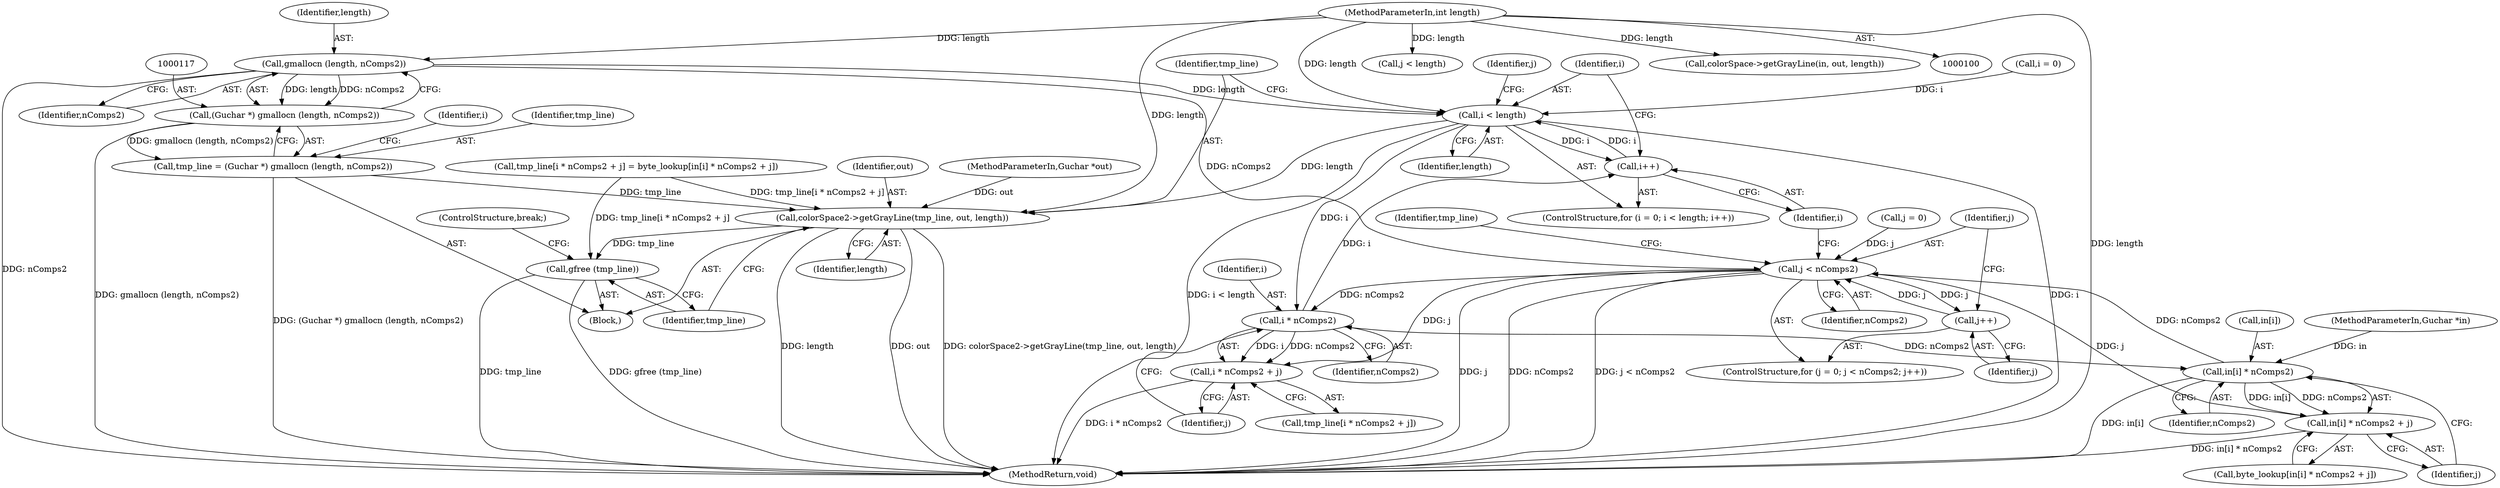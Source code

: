 digraph "0_poppler_7b2d314a61fd0e12f47c62996cb49ec0d1ba747a_5@API" {
"1000118" [label="(Call,gmallocn (length, nComps2))"];
"1000103" [label="(MethodParameterIn,int length)"];
"1000116" [label="(Call,(Guchar *) gmallocn (length, nComps2))"];
"1000114" [label="(Call,tmp_line = (Guchar *) gmallocn (length, nComps2))"];
"1000158" [label="(Call,colorSpace2->getGrayLine(tmp_line, out, length))"];
"1000162" [label="(Call,gfree (tmp_line))"];
"1000125" [label="(Call,i < length)"];
"1000128" [label="(Call,i++)"];
"1000145" [label="(Call,i * nComps2)"];
"1000144" [label="(Call,i * nComps2 + j)"];
"1000152" [label="(Call,in[i] * nComps2)"];
"1000135" [label="(Call,j < nComps2)"];
"1000138" [label="(Call,j++)"];
"1000151" [label="(Call,in[i] * nComps2 + j)"];
"1000157" [label="(Identifier,j)"];
"1000101" [label="(MethodParameterIn,Guchar *in)"];
"1000141" [label="(Call,tmp_line[i * nComps2 + j] = byte_lookup[in[i] * nComps2 + j])"];
"1000162" [label="(Call,gfree (tmp_line))"];
"1000119" [label="(Identifier,length)"];
"1000142" [label="(Call,tmp_line[i * nComps2 + j])"];
"1000138" [label="(Call,j++)"];
"1000153" [label="(Call,in[i])"];
"1000103" [label="(MethodParameterIn,int length)"];
"1000156" [label="(Identifier,nComps2)"];
"1000115" [label="(Identifier,tmp_line)"];
"1000123" [label="(Identifier,i)"];
"1000163" [label="(Identifier,tmp_line)"];
"1000173" [label="(Call,j < length)"];
"1000118" [label="(Call,gmallocn (length, nComps2))"];
"1000136" [label="(Identifier,j)"];
"1000161" [label="(Identifier,length)"];
"1000135" [label="(Call,j < nComps2)"];
"1000129" [label="(Identifier,i)"];
"1000151" [label="(Call,in[i] * nComps2 + j)"];
"1000206" [label="(MethodReturn,void)"];
"1000164" [label="(ControlStructure,break;)"];
"1000147" [label="(Identifier,nComps2)"];
"1000111" [label="(Block,)"];
"1000160" [label="(Identifier,out)"];
"1000131" [label="(ControlStructure,for (j = 0; j < nComps2; j++))"];
"1000133" [label="(Identifier,j)"];
"1000145" [label="(Call,i * nComps2)"];
"1000149" [label="(Call,byte_lookup[in[i] * nComps2 + j])"];
"1000122" [label="(Call,i = 0)"];
"1000128" [label="(Call,i++)"];
"1000152" [label="(Call,in[i] * nComps2)"];
"1000126" [label="(Identifier,i)"];
"1000102" [label="(MethodParameterIn,Guchar *out)"];
"1000201" [label="(Call,colorSpace->getGrayLine(in, out, length))"];
"1000125" [label="(Call,i < length)"];
"1000158" [label="(Call,colorSpace2->getGrayLine(tmp_line, out, length))"];
"1000116" [label="(Call,(Guchar *) gmallocn (length, nComps2))"];
"1000132" [label="(Call,j = 0)"];
"1000120" [label="(Identifier,nComps2)"];
"1000139" [label="(Identifier,j)"];
"1000137" [label="(Identifier,nComps2)"];
"1000127" [label="(Identifier,length)"];
"1000148" [label="(Identifier,j)"];
"1000114" [label="(Call,tmp_line = (Guchar *) gmallocn (length, nComps2))"];
"1000146" [label="(Identifier,i)"];
"1000159" [label="(Identifier,tmp_line)"];
"1000143" [label="(Identifier,tmp_line)"];
"1000121" [label="(ControlStructure,for (i = 0; i < length; i++))"];
"1000144" [label="(Call,i * nComps2 + j)"];
"1000118" -> "1000116"  [label="AST: "];
"1000118" -> "1000120"  [label="CFG: "];
"1000119" -> "1000118"  [label="AST: "];
"1000120" -> "1000118"  [label="AST: "];
"1000116" -> "1000118"  [label="CFG: "];
"1000118" -> "1000206"  [label="DDG: nComps2"];
"1000118" -> "1000116"  [label="DDG: length"];
"1000118" -> "1000116"  [label="DDG: nComps2"];
"1000103" -> "1000118"  [label="DDG: length"];
"1000118" -> "1000125"  [label="DDG: length"];
"1000118" -> "1000135"  [label="DDG: nComps2"];
"1000103" -> "1000100"  [label="AST: "];
"1000103" -> "1000206"  [label="DDG: length"];
"1000103" -> "1000125"  [label="DDG: length"];
"1000103" -> "1000158"  [label="DDG: length"];
"1000103" -> "1000173"  [label="DDG: length"];
"1000103" -> "1000201"  [label="DDG: length"];
"1000116" -> "1000114"  [label="AST: "];
"1000117" -> "1000116"  [label="AST: "];
"1000114" -> "1000116"  [label="CFG: "];
"1000116" -> "1000206"  [label="DDG: gmallocn (length, nComps2)"];
"1000116" -> "1000114"  [label="DDG: gmallocn (length, nComps2)"];
"1000114" -> "1000111"  [label="AST: "];
"1000115" -> "1000114"  [label="AST: "];
"1000123" -> "1000114"  [label="CFG: "];
"1000114" -> "1000206"  [label="DDG: (Guchar *) gmallocn (length, nComps2)"];
"1000114" -> "1000158"  [label="DDG: tmp_line"];
"1000158" -> "1000111"  [label="AST: "];
"1000158" -> "1000161"  [label="CFG: "];
"1000159" -> "1000158"  [label="AST: "];
"1000160" -> "1000158"  [label="AST: "];
"1000161" -> "1000158"  [label="AST: "];
"1000163" -> "1000158"  [label="CFG: "];
"1000158" -> "1000206"  [label="DDG: out"];
"1000158" -> "1000206"  [label="DDG: colorSpace2->getGrayLine(tmp_line, out, length)"];
"1000158" -> "1000206"  [label="DDG: length"];
"1000141" -> "1000158"  [label="DDG: tmp_line[i * nComps2 + j]"];
"1000102" -> "1000158"  [label="DDG: out"];
"1000125" -> "1000158"  [label="DDG: length"];
"1000158" -> "1000162"  [label="DDG: tmp_line"];
"1000162" -> "1000111"  [label="AST: "];
"1000162" -> "1000163"  [label="CFG: "];
"1000163" -> "1000162"  [label="AST: "];
"1000164" -> "1000162"  [label="CFG: "];
"1000162" -> "1000206"  [label="DDG: tmp_line"];
"1000162" -> "1000206"  [label="DDG: gfree (tmp_line)"];
"1000141" -> "1000162"  [label="DDG: tmp_line[i * nComps2 + j]"];
"1000125" -> "1000121"  [label="AST: "];
"1000125" -> "1000127"  [label="CFG: "];
"1000126" -> "1000125"  [label="AST: "];
"1000127" -> "1000125"  [label="AST: "];
"1000133" -> "1000125"  [label="CFG: "];
"1000159" -> "1000125"  [label="CFG: "];
"1000125" -> "1000206"  [label="DDG: i"];
"1000125" -> "1000206"  [label="DDG: i < length"];
"1000122" -> "1000125"  [label="DDG: i"];
"1000128" -> "1000125"  [label="DDG: i"];
"1000125" -> "1000128"  [label="DDG: i"];
"1000125" -> "1000145"  [label="DDG: i"];
"1000128" -> "1000121"  [label="AST: "];
"1000128" -> "1000129"  [label="CFG: "];
"1000129" -> "1000128"  [label="AST: "];
"1000126" -> "1000128"  [label="CFG: "];
"1000145" -> "1000128"  [label="DDG: i"];
"1000145" -> "1000144"  [label="AST: "];
"1000145" -> "1000147"  [label="CFG: "];
"1000146" -> "1000145"  [label="AST: "];
"1000147" -> "1000145"  [label="AST: "];
"1000148" -> "1000145"  [label="CFG: "];
"1000145" -> "1000144"  [label="DDG: i"];
"1000145" -> "1000144"  [label="DDG: nComps2"];
"1000135" -> "1000145"  [label="DDG: nComps2"];
"1000145" -> "1000152"  [label="DDG: nComps2"];
"1000144" -> "1000142"  [label="AST: "];
"1000144" -> "1000148"  [label="CFG: "];
"1000148" -> "1000144"  [label="AST: "];
"1000142" -> "1000144"  [label="CFG: "];
"1000144" -> "1000206"  [label="DDG: i * nComps2"];
"1000135" -> "1000144"  [label="DDG: j"];
"1000152" -> "1000151"  [label="AST: "];
"1000152" -> "1000156"  [label="CFG: "];
"1000153" -> "1000152"  [label="AST: "];
"1000156" -> "1000152"  [label="AST: "];
"1000157" -> "1000152"  [label="CFG: "];
"1000152" -> "1000206"  [label="DDG: in[i]"];
"1000152" -> "1000135"  [label="DDG: nComps2"];
"1000152" -> "1000151"  [label="DDG: in[i]"];
"1000152" -> "1000151"  [label="DDG: nComps2"];
"1000101" -> "1000152"  [label="DDG: in"];
"1000135" -> "1000131"  [label="AST: "];
"1000135" -> "1000137"  [label="CFG: "];
"1000136" -> "1000135"  [label="AST: "];
"1000137" -> "1000135"  [label="AST: "];
"1000143" -> "1000135"  [label="CFG: "];
"1000129" -> "1000135"  [label="CFG: "];
"1000135" -> "1000206"  [label="DDG: j < nComps2"];
"1000135" -> "1000206"  [label="DDG: j"];
"1000135" -> "1000206"  [label="DDG: nComps2"];
"1000138" -> "1000135"  [label="DDG: j"];
"1000132" -> "1000135"  [label="DDG: j"];
"1000135" -> "1000138"  [label="DDG: j"];
"1000135" -> "1000151"  [label="DDG: j"];
"1000138" -> "1000131"  [label="AST: "];
"1000138" -> "1000139"  [label="CFG: "];
"1000139" -> "1000138"  [label="AST: "];
"1000136" -> "1000138"  [label="CFG: "];
"1000151" -> "1000149"  [label="AST: "];
"1000151" -> "1000157"  [label="CFG: "];
"1000157" -> "1000151"  [label="AST: "];
"1000149" -> "1000151"  [label="CFG: "];
"1000151" -> "1000206"  [label="DDG: in[i] * nComps2"];
}
